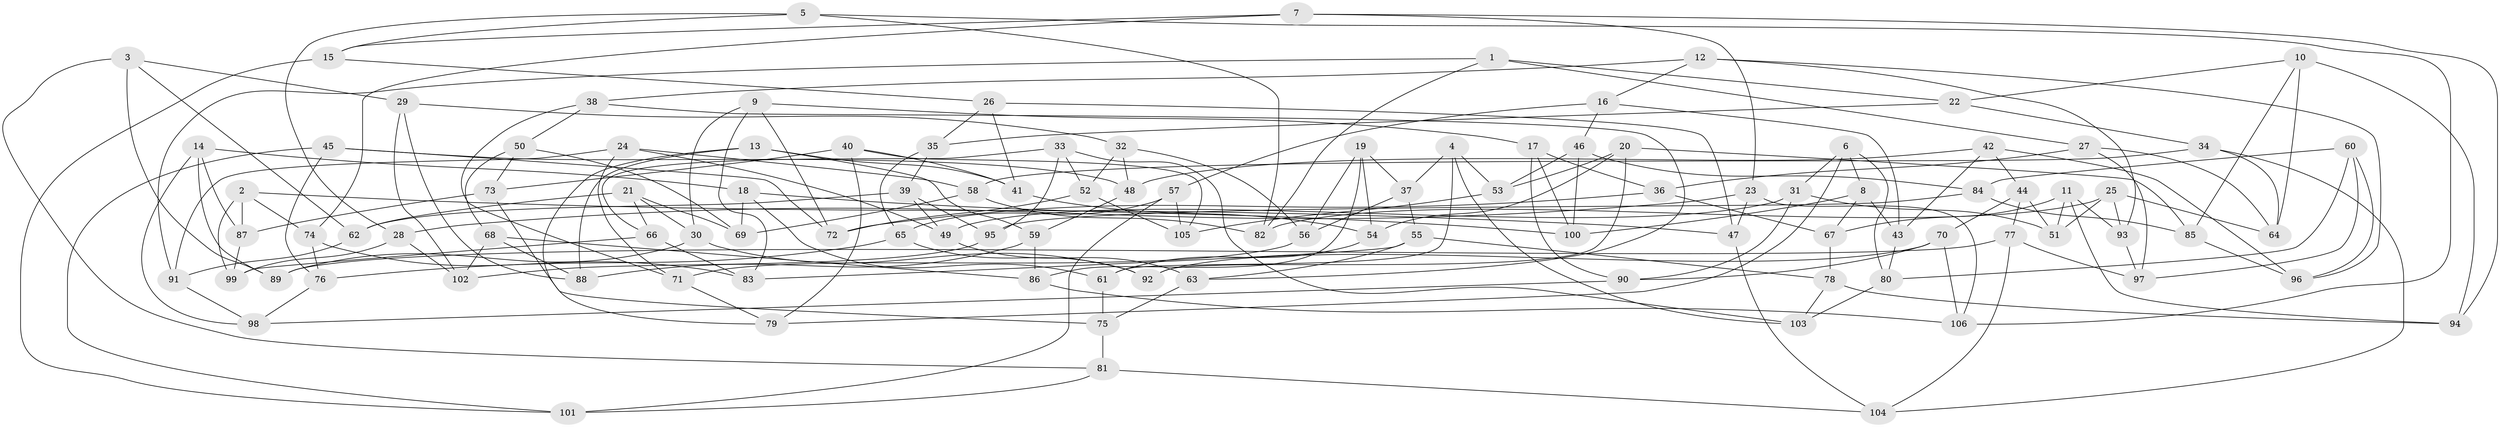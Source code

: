 // coarse degree distribution, {6: 0.42424242424242425, 5: 0.18181818181818182, 4: 0.3939393939393939}
// Generated by graph-tools (version 1.1) at 2025/42/03/06/25 10:42:18]
// undirected, 106 vertices, 212 edges
graph export_dot {
graph [start="1"]
  node [color=gray90,style=filled];
  1;
  2;
  3;
  4;
  5;
  6;
  7;
  8;
  9;
  10;
  11;
  12;
  13;
  14;
  15;
  16;
  17;
  18;
  19;
  20;
  21;
  22;
  23;
  24;
  25;
  26;
  27;
  28;
  29;
  30;
  31;
  32;
  33;
  34;
  35;
  36;
  37;
  38;
  39;
  40;
  41;
  42;
  43;
  44;
  45;
  46;
  47;
  48;
  49;
  50;
  51;
  52;
  53;
  54;
  55;
  56;
  57;
  58;
  59;
  60;
  61;
  62;
  63;
  64;
  65;
  66;
  67;
  68;
  69;
  70;
  71;
  72;
  73;
  74;
  75;
  76;
  77;
  78;
  79;
  80;
  81;
  82;
  83;
  84;
  85;
  86;
  87;
  88;
  89;
  90;
  91;
  92;
  93;
  94;
  95;
  96;
  97;
  98;
  99;
  100;
  101;
  102;
  103;
  104;
  105;
  106;
  1 -- 91;
  1 -- 82;
  1 -- 27;
  1 -- 22;
  2 -- 74;
  2 -- 47;
  2 -- 87;
  2 -- 99;
  3 -- 81;
  3 -- 89;
  3 -- 62;
  3 -- 29;
  4 -- 37;
  4 -- 103;
  4 -- 53;
  4 -- 61;
  5 -- 28;
  5 -- 106;
  5 -- 15;
  5 -- 82;
  6 -- 80;
  6 -- 79;
  6 -- 31;
  6 -- 8;
  7 -- 74;
  7 -- 23;
  7 -- 15;
  7 -- 94;
  8 -- 43;
  8 -- 67;
  8 -- 100;
  9 -- 17;
  9 -- 72;
  9 -- 83;
  9 -- 30;
  10 -- 85;
  10 -- 22;
  10 -- 64;
  10 -- 94;
  11 -- 67;
  11 -- 51;
  11 -- 93;
  11 -- 94;
  12 -- 93;
  12 -- 16;
  12 -- 38;
  12 -- 96;
  13 -- 79;
  13 -- 88;
  13 -- 41;
  13 -- 59;
  14 -- 89;
  14 -- 18;
  14 -- 98;
  14 -- 87;
  15 -- 101;
  15 -- 26;
  16 -- 57;
  16 -- 46;
  16 -- 43;
  17 -- 90;
  17 -- 36;
  17 -- 100;
  18 -- 61;
  18 -- 69;
  18 -- 100;
  19 -- 86;
  19 -- 56;
  19 -- 54;
  19 -- 37;
  20 -- 92;
  20 -- 85;
  20 -- 54;
  20 -- 53;
  21 -- 30;
  21 -- 69;
  21 -- 62;
  21 -- 66;
  22 -- 34;
  22 -- 35;
  23 -- 28;
  23 -- 47;
  23 -- 106;
  24 -- 49;
  24 -- 58;
  24 -- 91;
  24 -- 71;
  25 -- 93;
  25 -- 51;
  25 -- 82;
  25 -- 64;
  26 -- 41;
  26 -- 47;
  26 -- 35;
  27 -- 64;
  27 -- 97;
  27 -- 36;
  28 -- 102;
  28 -- 99;
  29 -- 88;
  29 -- 32;
  29 -- 102;
  30 -- 89;
  30 -- 92;
  31 -- 51;
  31 -- 49;
  31 -- 90;
  32 -- 56;
  32 -- 52;
  32 -- 48;
  33 -- 103;
  33 -- 95;
  33 -- 52;
  33 -- 66;
  34 -- 104;
  34 -- 58;
  34 -- 64;
  35 -- 65;
  35 -- 39;
  36 -- 67;
  36 -- 72;
  37 -- 56;
  37 -- 55;
  38 -- 50;
  38 -- 63;
  38 -- 71;
  39 -- 95;
  39 -- 49;
  39 -- 62;
  40 -- 79;
  40 -- 105;
  40 -- 41;
  40 -- 73;
  41 -- 54;
  42 -- 43;
  42 -- 44;
  42 -- 96;
  42 -- 48;
  43 -- 80;
  44 -- 77;
  44 -- 51;
  44 -- 70;
  45 -- 48;
  45 -- 101;
  45 -- 72;
  45 -- 76;
  46 -- 53;
  46 -- 84;
  46 -- 100;
  47 -- 104;
  48 -- 59;
  49 -- 63;
  50 -- 73;
  50 -- 69;
  50 -- 68;
  52 -- 72;
  52 -- 105;
  53 -- 105;
  54 -- 61;
  55 -- 78;
  55 -- 83;
  55 -- 63;
  56 -- 71;
  57 -- 65;
  57 -- 101;
  57 -- 105;
  58 -- 69;
  58 -- 82;
  59 -- 86;
  59 -- 88;
  60 -- 80;
  60 -- 96;
  60 -- 97;
  60 -- 84;
  61 -- 75;
  62 -- 91;
  63 -- 75;
  65 -- 76;
  65 -- 92;
  66 -- 99;
  66 -- 83;
  67 -- 78;
  68 -- 86;
  68 -- 102;
  68 -- 88;
  70 -- 90;
  70 -- 92;
  70 -- 106;
  71 -- 79;
  73 -- 75;
  73 -- 87;
  74 -- 76;
  74 -- 83;
  75 -- 81;
  76 -- 98;
  77 -- 97;
  77 -- 104;
  77 -- 89;
  78 -- 94;
  78 -- 103;
  80 -- 103;
  81 -- 104;
  81 -- 101;
  84 -- 95;
  84 -- 85;
  85 -- 96;
  86 -- 106;
  87 -- 99;
  90 -- 98;
  91 -- 98;
  93 -- 97;
  95 -- 102;
}
